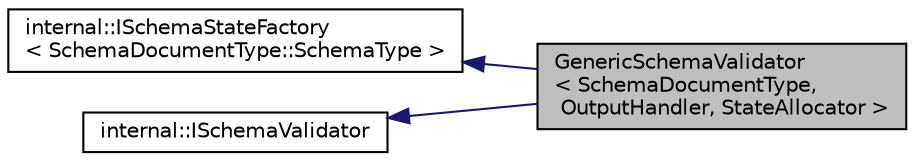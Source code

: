 digraph "GenericSchemaValidator&lt; SchemaDocumentType, OutputHandler, StateAllocator &gt;"
{
  edge [fontname="Helvetica",fontsize="10",labelfontname="Helvetica",labelfontsize="10"];
  node [fontname="Helvetica",fontsize="10",shape=record];
  rankdir="LR";
  Node0 [label="GenericSchemaValidator\l\< SchemaDocumentType,\l OutputHandler, StateAllocator \>",height=0.2,width=0.4,color="black", fillcolor="grey75", style="filled", fontcolor="black"];
  Node1 -> Node0 [dir="back",color="midnightblue",fontsize="10",style="solid",fontname="Helvetica"];
  Node1 [label="internal::ISchemaStateFactory\l\< SchemaDocumentType::SchemaType \>",height=0.2,width=0.4,color="black", fillcolor="white", style="filled",URL="$classinternal_1_1_i_schema_state_factory.html"];
  Node2 -> Node0 [dir="back",color="midnightblue",fontsize="10",style="solid",fontname="Helvetica"];
  Node2 [label="internal::ISchemaValidator",height=0.2,width=0.4,color="black", fillcolor="white", style="filled",URL="$classinternal_1_1_i_schema_validator.html"];
}
